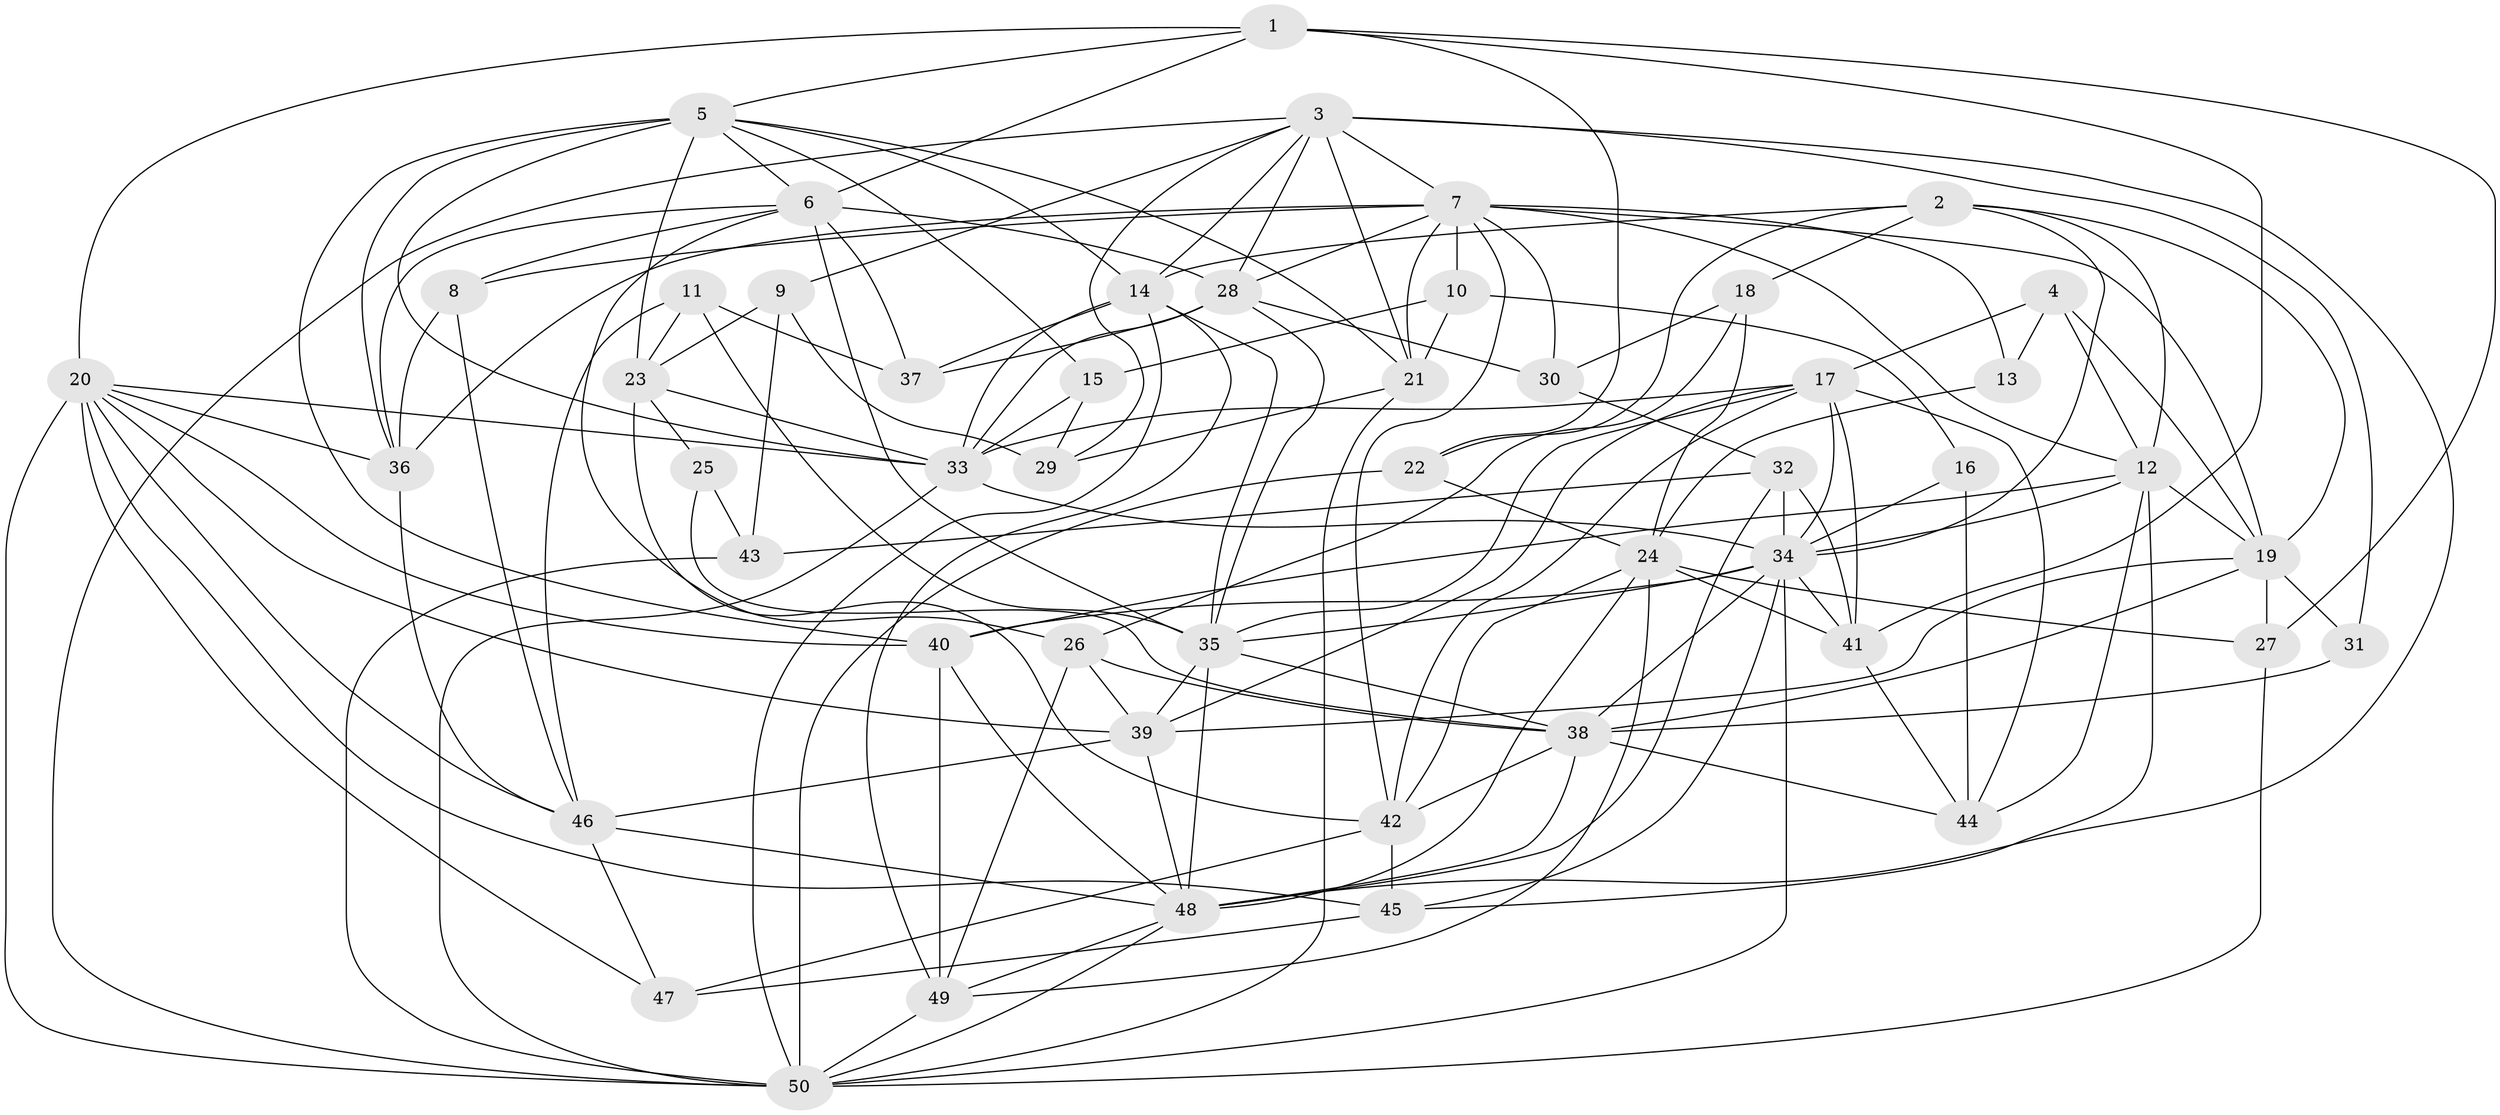 // original degree distribution, {5: 0.1935483870967742, 6: 0.056451612903225805, 3: 0.1693548387096774, 4: 0.3467741935483871, 8: 0.03225806451612903, 9: 0.008064516129032258, 2: 0.1774193548387097, 7: 0.016129032258064516}
// Generated by graph-tools (version 1.1) at 2025/37/03/04/25 23:37:02]
// undirected, 50 vertices, 155 edges
graph export_dot {
  node [color=gray90,style=filled];
  1;
  2;
  3;
  4;
  5;
  6;
  7;
  8;
  9;
  10;
  11;
  12;
  13;
  14;
  15;
  16;
  17;
  18;
  19;
  20;
  21;
  22;
  23;
  24;
  25;
  26;
  27;
  28;
  29;
  30;
  31;
  32;
  33;
  34;
  35;
  36;
  37;
  38;
  39;
  40;
  41;
  42;
  43;
  44;
  45;
  46;
  47;
  48;
  49;
  50;
  1 -- 5 [weight=1.0];
  1 -- 6 [weight=1.0];
  1 -- 20 [weight=1.0];
  1 -- 22 [weight=1.0];
  1 -- 27 [weight=1.0];
  1 -- 41 [weight=1.0];
  2 -- 12 [weight=1.0];
  2 -- 14 [weight=1.0];
  2 -- 18 [weight=1.0];
  2 -- 19 [weight=1.0];
  2 -- 22 [weight=1.0];
  2 -- 34 [weight=1.0];
  3 -- 7 [weight=1.0];
  3 -- 9 [weight=1.0];
  3 -- 14 [weight=1.0];
  3 -- 21 [weight=2.0];
  3 -- 28 [weight=1.0];
  3 -- 29 [weight=1.0];
  3 -- 31 [weight=1.0];
  3 -- 48 [weight=1.0];
  3 -- 50 [weight=1.0];
  4 -- 12 [weight=1.0];
  4 -- 13 [weight=1.0];
  4 -- 17 [weight=1.0];
  4 -- 19 [weight=1.0];
  5 -- 6 [weight=1.0];
  5 -- 14 [weight=1.0];
  5 -- 15 [weight=1.0];
  5 -- 21 [weight=1.0];
  5 -- 23 [weight=2.0];
  5 -- 33 [weight=1.0];
  5 -- 36 [weight=1.0];
  5 -- 40 [weight=1.0];
  6 -- 8 [weight=1.0];
  6 -- 26 [weight=1.0];
  6 -- 28 [weight=1.0];
  6 -- 35 [weight=1.0];
  6 -- 36 [weight=1.0];
  6 -- 37 [weight=1.0];
  7 -- 8 [weight=1.0];
  7 -- 10 [weight=1.0];
  7 -- 12 [weight=1.0];
  7 -- 13 [weight=1.0];
  7 -- 19 [weight=1.0];
  7 -- 21 [weight=1.0];
  7 -- 28 [weight=1.0];
  7 -- 30 [weight=1.0];
  7 -- 36 [weight=1.0];
  7 -- 42 [weight=1.0];
  8 -- 36 [weight=1.0];
  8 -- 46 [weight=1.0];
  9 -- 23 [weight=1.0];
  9 -- 29 [weight=1.0];
  9 -- 43 [weight=1.0];
  10 -- 15 [weight=1.0];
  10 -- 16 [weight=1.0];
  10 -- 21 [weight=1.0];
  11 -- 23 [weight=1.0];
  11 -- 35 [weight=2.0];
  11 -- 37 [weight=1.0];
  11 -- 46 [weight=1.0];
  12 -- 19 [weight=1.0];
  12 -- 34 [weight=1.0];
  12 -- 40 [weight=1.0];
  12 -- 44 [weight=1.0];
  12 -- 45 [weight=1.0];
  13 -- 24 [weight=1.0];
  14 -- 33 [weight=1.0];
  14 -- 35 [weight=1.0];
  14 -- 37 [weight=1.0];
  14 -- 49 [weight=1.0];
  14 -- 50 [weight=1.0];
  15 -- 29 [weight=1.0];
  15 -- 33 [weight=1.0];
  16 -- 34 [weight=1.0];
  16 -- 44 [weight=1.0];
  17 -- 33 [weight=1.0];
  17 -- 34 [weight=1.0];
  17 -- 35 [weight=2.0];
  17 -- 39 [weight=1.0];
  17 -- 41 [weight=1.0];
  17 -- 42 [weight=1.0];
  17 -- 44 [weight=1.0];
  18 -- 24 [weight=1.0];
  18 -- 26 [weight=1.0];
  18 -- 30 [weight=1.0];
  19 -- 27 [weight=1.0];
  19 -- 31 [weight=2.0];
  19 -- 38 [weight=1.0];
  19 -- 39 [weight=1.0];
  20 -- 33 [weight=1.0];
  20 -- 36 [weight=1.0];
  20 -- 39 [weight=1.0];
  20 -- 40 [weight=2.0];
  20 -- 45 [weight=1.0];
  20 -- 46 [weight=1.0];
  20 -- 47 [weight=1.0];
  20 -- 50 [weight=1.0];
  21 -- 29 [weight=1.0];
  21 -- 50 [weight=1.0];
  22 -- 24 [weight=1.0];
  22 -- 50 [weight=1.0];
  23 -- 25 [weight=1.0];
  23 -- 33 [weight=1.0];
  23 -- 42 [weight=3.0];
  24 -- 27 [weight=1.0];
  24 -- 41 [weight=1.0];
  24 -- 42 [weight=1.0];
  24 -- 48 [weight=1.0];
  24 -- 49 [weight=1.0];
  25 -- 38 [weight=1.0];
  25 -- 43 [weight=1.0];
  26 -- 38 [weight=1.0];
  26 -- 39 [weight=1.0];
  26 -- 49 [weight=1.0];
  27 -- 50 [weight=1.0];
  28 -- 30 [weight=1.0];
  28 -- 33 [weight=1.0];
  28 -- 35 [weight=1.0];
  28 -- 37 [weight=1.0];
  30 -- 32 [weight=1.0];
  31 -- 38 [weight=1.0];
  32 -- 34 [weight=1.0];
  32 -- 41 [weight=1.0];
  32 -- 43 [weight=1.0];
  32 -- 48 [weight=1.0];
  33 -- 34 [weight=2.0];
  33 -- 50 [weight=1.0];
  34 -- 35 [weight=1.0];
  34 -- 38 [weight=1.0];
  34 -- 40 [weight=1.0];
  34 -- 41 [weight=1.0];
  34 -- 45 [weight=1.0];
  34 -- 50 [weight=1.0];
  35 -- 38 [weight=1.0];
  35 -- 39 [weight=1.0];
  35 -- 48 [weight=2.0];
  36 -- 46 [weight=1.0];
  38 -- 42 [weight=1.0];
  38 -- 44 [weight=1.0];
  38 -- 48 [weight=1.0];
  39 -- 46 [weight=2.0];
  39 -- 48 [weight=2.0];
  40 -- 48 [weight=1.0];
  40 -- 49 [weight=1.0];
  41 -- 44 [weight=1.0];
  42 -- 45 [weight=1.0];
  42 -- 47 [weight=1.0];
  43 -- 50 [weight=1.0];
  45 -- 47 [weight=1.0];
  46 -- 47 [weight=1.0];
  46 -- 48 [weight=1.0];
  48 -- 49 [weight=1.0];
  48 -- 50 [weight=1.0];
  49 -- 50 [weight=1.0];
}
